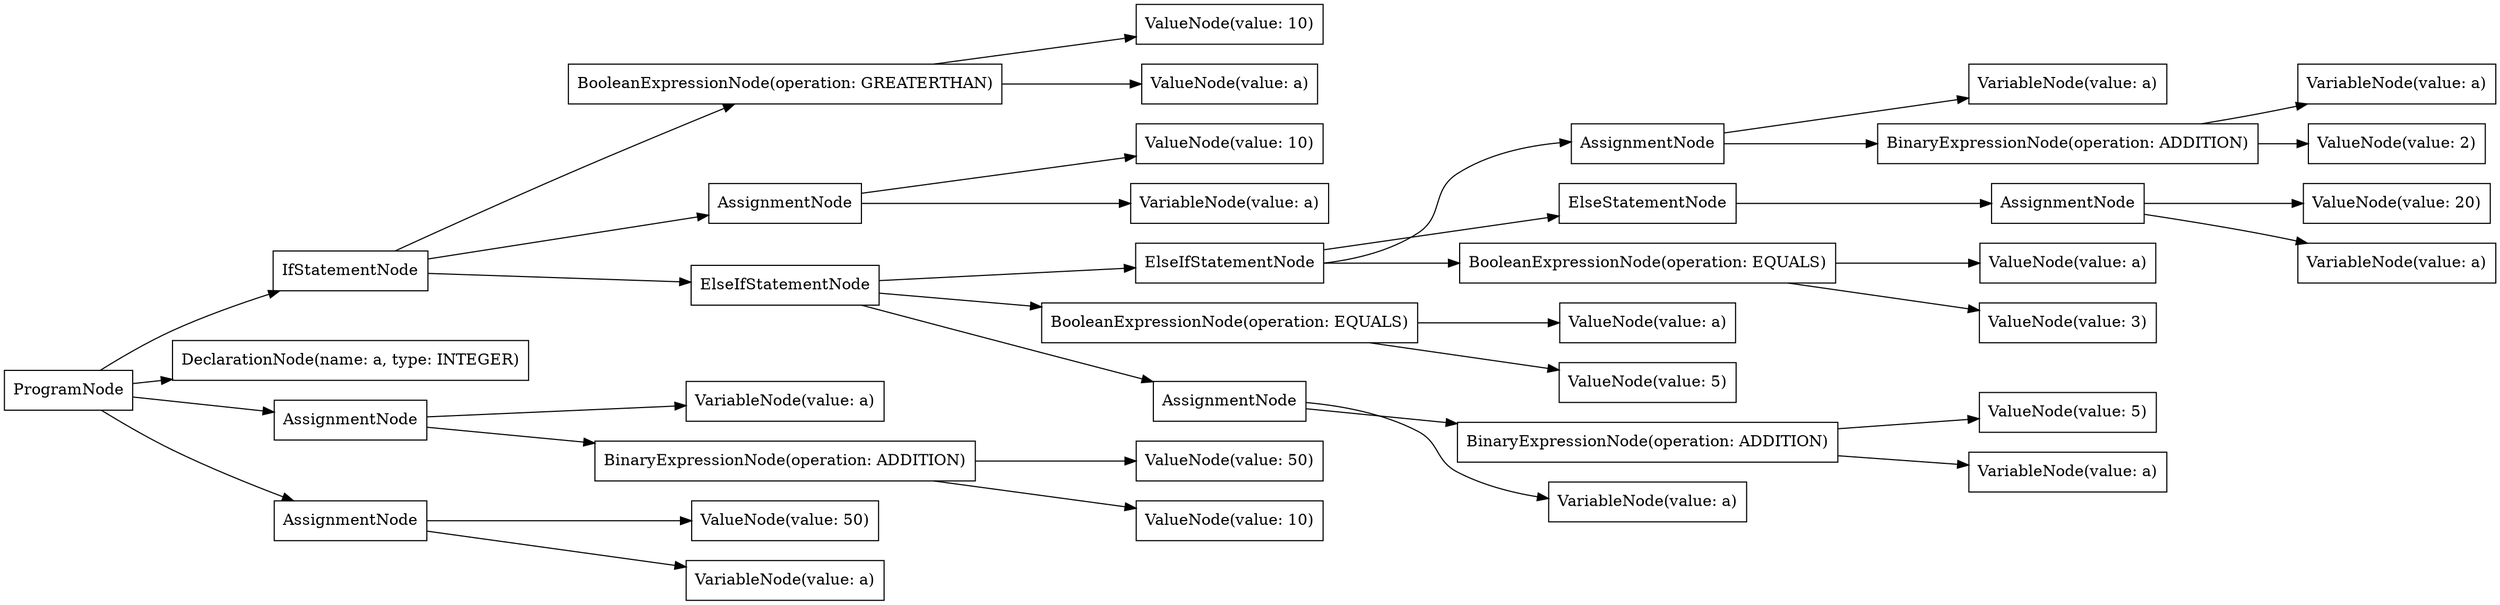 digraph G {
rankdir=LR
"55edfc2f-2ab8-44a1-a914-a35918b4ada4" [label="VariableNode(value: a)" shape="box"];
"78cbe2ea-aee4-4317-bd08-f7ddc653a21c" [label="ValueNode(value: 5)" shape="box"];
"d5de7eed-4325-4b7f-a582-b7da91a412dc" [label="BinaryExpressionNode(operation: ADDITION)" shape="box"];
"2263d445-67ae-4e57-8146-3b6396011c30" [label="ValueNode(value: a)" shape="box"];
"dba469d1-2663-4b36-ba92-0637b4558b9d" [label="ValueNode(value: 10)" shape="box"];
"f73bb113-b18b-47c3-a255-d2e7b3395b7a" [label="ProgramNode" shape="box"];
"a1557db6-3ece-4a5a-94b7-1b41e77166a1" [label="BinaryExpressionNode(operation: ADDITION)" shape="box"];
"bcbf56ac-f141-4e27-adaf-f9d380e30fb8" [label="VariableNode(value: a)" shape="box"];
"23e28687-6305-4d2b-9d19-f4ca51e98d25" [label="ValueNode(value: 10)" shape="box"];
"64a38984-7d0a-4c55-b522-ce0f82f97c39" [label="ElseIfStatementNode" shape="box"];
"cf7655b0-75ed-4a80-8eb9-1116571a2149" [label="ValueNode(value: 50)" shape="box"];
"919233ae-6751-476d-8fc5-f0e0e49ff162" [label="IfStatementNode" shape="box"];
"d0f1e109-cf6b-4aa6-ac02-5ec16dc3d26d" [label="ValueNode(value: 50)" shape="box"];
"98d0652f-713f-4f6b-a2c6-6a93502e270b" [label="AssignmentNode" shape="box"];
"1393a3cf-97f8-4129-b4ee-663787eeb85a" [label="BooleanExpressionNode(operation: GREATERTHAN)" shape="box"];
"2262e4ef-9959-478d-8962-f9c3da8e4fd7" [label="AssignmentNode" shape="box"];
"dcff5859-4deb-4c66-a763-957fe9cfe05a" [label="ValueNode(value: a)" shape="box"];
"5cd1c3c6-731f-497e-862e-f687420378bf" [label="ValueNode(value: 3)" shape="box"];
"4aa14abf-8487-42b1-880b-e1d4ad7dd4af" [label="ElseIfStatementNode" shape="box"];
"36fa5034-e1ef-4f2b-8367-353576e0a8de" [label="VariableNode(value: a)" shape="box"];
"3097965b-6f8c-4d60-a10c-b54db1dfad18" [label="ElseStatementNode" shape="box"];
"7f7cf139-b3de-42b5-91c7-2342a77dc071" [label="AssignmentNode" shape="box"];
"36ff1c40-17f1-4023-a101-5556447484e6" [label="ValueNode(value: 20)" shape="box"];
"8d934a1a-cbf0-4985-95fd-3dd0f322f0de" [label="BooleanExpressionNode(operation: EQUALS)" shape="box"];
"21b5fed3-e80b-4f43-b997-66ccd422ce3a" [label="VariableNode(value: a)" shape="box"];
"c5983406-d2fd-4671-8e47-0c7d3d0ec608" [label="DeclarationNode(name: a, type: INTEGER)" shape="box"];
"241f51d3-7076-4a93-a785-c80983c7a24c" [label="VariableNode(value: a)" shape="box"];
"0b22b963-172a-4d89-a3b2-2ad0194c6f62" [label="ValueNode(value: 2)" shape="box"];
"99bd02c6-4dbf-4b78-b44e-814704833d59" [label="ValueNode(value: 5)" shape="box"];
"0d1127c9-b62a-498d-9014-25eca0f17c06" [label="AssignmentNode" shape="box"];
"62f10de9-2e3e-4f59-8bf9-5d50365b1e7c" [label="BooleanExpressionNode(operation: EQUALS)" shape="box"];
"f11a72b4-97a8-4475-9a8e-7c41cfcd6782" [label="VariableNode(value: a)" shape="box"];
"89866451-df48-4ba9-b407-da779bf88788" [label="AssignmentNode" shape="box"];
"722c754e-85be-4433-a934-77e899a8faa3" [label="BinaryExpressionNode(operation: ADDITION)" shape="box"];
"0caaafba-d190-4c46-bb98-b9339f4146d6" [label="AssignmentNode" shape="box"];
"191265aa-e14c-467f-8ad3-2ead2de3f72d" [label="VariableNode(value: a)" shape="box"];
"36a8bf0d-128e-4e8b-82dd-775a5fd979c5" [label="ValueNode(value: 10)" shape="box"];
"020a08a8-d24f-43fc-b6a1-8826b08f3465" [label="VariableNode(value: a)" shape="box"];
"8a855a69-5453-444b-b304-c94add22bea6" [label="ValueNode(value: a)" shape="box"];
"f73bb113-b18b-47c3-a255-d2e7b3395b7a" -> "c5983406-d2fd-4671-8e47-0c7d3d0ec608";
"f73bb113-b18b-47c3-a255-d2e7b3395b7a" -> "0caaafba-d190-4c46-bb98-b9339f4146d6";
"0caaafba-d190-4c46-bb98-b9339f4146d6" -> "36fa5034-e1ef-4f2b-8367-353576e0a8de";
"0caaafba-d190-4c46-bb98-b9339f4146d6" -> "cf7655b0-75ed-4a80-8eb9-1116571a2149";
"f73bb113-b18b-47c3-a255-d2e7b3395b7a" -> "919233ae-6751-476d-8fc5-f0e0e49ff162";
"919233ae-6751-476d-8fc5-f0e0e49ff162" -> "1393a3cf-97f8-4129-b4ee-663787eeb85a";
"1393a3cf-97f8-4129-b4ee-663787eeb85a" -> "8a855a69-5453-444b-b304-c94add22bea6";
"1393a3cf-97f8-4129-b4ee-663787eeb85a" -> "dba469d1-2663-4b36-ba92-0637b4558b9d";
"919233ae-6751-476d-8fc5-f0e0e49ff162" -> "2262e4ef-9959-478d-8962-f9c3da8e4fd7";
"2262e4ef-9959-478d-8962-f9c3da8e4fd7" -> "241f51d3-7076-4a93-a785-c80983c7a24c";
"2262e4ef-9959-478d-8962-f9c3da8e4fd7" -> "23e28687-6305-4d2b-9d19-f4ca51e98d25";
"919233ae-6751-476d-8fc5-f0e0e49ff162" -> "4aa14abf-8487-42b1-880b-e1d4ad7dd4af";
"4aa14abf-8487-42b1-880b-e1d4ad7dd4af" -> "8d934a1a-cbf0-4985-95fd-3dd0f322f0de";
"8d934a1a-cbf0-4985-95fd-3dd0f322f0de" -> "dcff5859-4deb-4c66-a763-957fe9cfe05a";
"8d934a1a-cbf0-4985-95fd-3dd0f322f0de" -> "99bd02c6-4dbf-4b78-b44e-814704833d59";
"4aa14abf-8487-42b1-880b-e1d4ad7dd4af" -> "89866451-df48-4ba9-b407-da779bf88788";
"89866451-df48-4ba9-b407-da779bf88788" -> "f11a72b4-97a8-4475-9a8e-7c41cfcd6782";
"89866451-df48-4ba9-b407-da779bf88788" -> "a1557db6-3ece-4a5a-94b7-1b41e77166a1";
"a1557db6-3ece-4a5a-94b7-1b41e77166a1" -> "020a08a8-d24f-43fc-b6a1-8826b08f3465";
"a1557db6-3ece-4a5a-94b7-1b41e77166a1" -> "78cbe2ea-aee4-4317-bd08-f7ddc653a21c";
"4aa14abf-8487-42b1-880b-e1d4ad7dd4af" -> "64a38984-7d0a-4c55-b522-ce0f82f97c39";
"64a38984-7d0a-4c55-b522-ce0f82f97c39" -> "62f10de9-2e3e-4f59-8bf9-5d50365b1e7c";
"62f10de9-2e3e-4f59-8bf9-5d50365b1e7c" -> "2263d445-67ae-4e57-8146-3b6396011c30";
"62f10de9-2e3e-4f59-8bf9-5d50365b1e7c" -> "5cd1c3c6-731f-497e-862e-f687420378bf";
"64a38984-7d0a-4c55-b522-ce0f82f97c39" -> "98d0652f-713f-4f6b-a2c6-6a93502e270b";
"98d0652f-713f-4f6b-a2c6-6a93502e270b" -> "bcbf56ac-f141-4e27-adaf-f9d380e30fb8";
"98d0652f-713f-4f6b-a2c6-6a93502e270b" -> "722c754e-85be-4433-a934-77e899a8faa3";
"722c754e-85be-4433-a934-77e899a8faa3" -> "21b5fed3-e80b-4f43-b997-66ccd422ce3a";
"722c754e-85be-4433-a934-77e899a8faa3" -> "0b22b963-172a-4d89-a3b2-2ad0194c6f62";
"64a38984-7d0a-4c55-b522-ce0f82f97c39" -> "3097965b-6f8c-4d60-a10c-b54db1dfad18";
"3097965b-6f8c-4d60-a10c-b54db1dfad18" -> "7f7cf139-b3de-42b5-91c7-2342a77dc071";
"7f7cf139-b3de-42b5-91c7-2342a77dc071" -> "191265aa-e14c-467f-8ad3-2ead2de3f72d";
"7f7cf139-b3de-42b5-91c7-2342a77dc071" -> "36ff1c40-17f1-4023-a101-5556447484e6";
"f73bb113-b18b-47c3-a255-d2e7b3395b7a" -> "0d1127c9-b62a-498d-9014-25eca0f17c06";
"0d1127c9-b62a-498d-9014-25eca0f17c06" -> "55edfc2f-2ab8-44a1-a914-a35918b4ada4";
"0d1127c9-b62a-498d-9014-25eca0f17c06" -> "d5de7eed-4325-4b7f-a582-b7da91a412dc";
"d5de7eed-4325-4b7f-a582-b7da91a412dc" -> "36a8bf0d-128e-4e8b-82dd-775a5fd979c5";
"d5de7eed-4325-4b7f-a582-b7da91a412dc" -> "d0f1e109-cf6b-4aa6-ac02-5ec16dc3d26d";
}